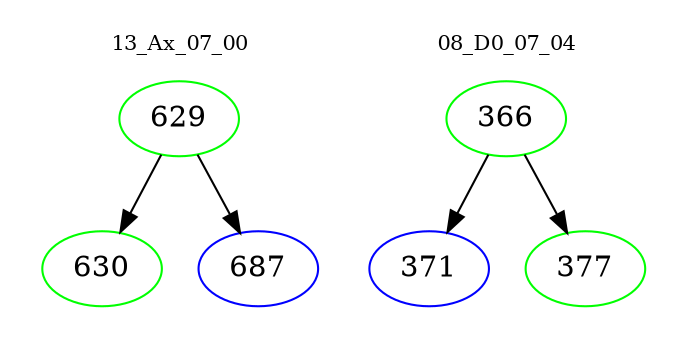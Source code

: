 digraph{
subgraph cluster_0 {
color = white
label = "13_Ax_07_00";
fontsize=10;
T0_629 [label="629", color="green"]
T0_629 -> T0_630 [color="black"]
T0_630 [label="630", color="green"]
T0_629 -> T0_687 [color="black"]
T0_687 [label="687", color="blue"]
}
subgraph cluster_1 {
color = white
label = "08_D0_07_04";
fontsize=10;
T1_366 [label="366", color="green"]
T1_366 -> T1_371 [color="black"]
T1_371 [label="371", color="blue"]
T1_366 -> T1_377 [color="black"]
T1_377 [label="377", color="green"]
}
}
